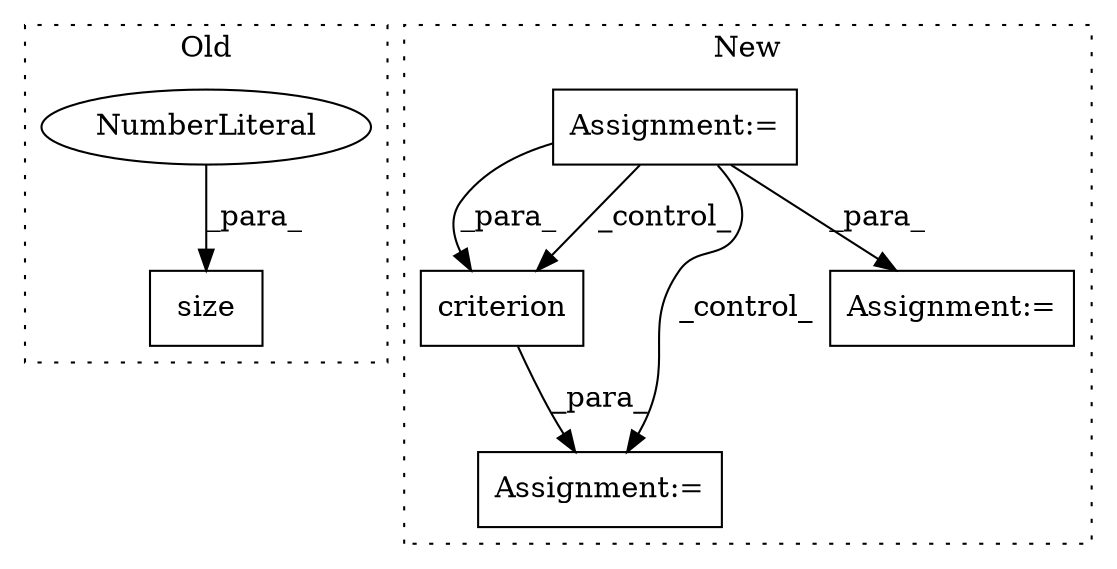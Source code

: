 digraph G {
subgraph cluster0 {
1 [label="size" a="32" s="2668,2674" l="5,1" shape="box"];
3 [label="NumberLiteral" a="34" s="2673" l="1" shape="ellipse"];
label = "Old";
style="dotted";
}
subgraph cluster1 {
2 [label="criterion" a="32" s="3562,3592" l="10,1" shape="box"];
4 [label="Assignment:=" a="7" s="2690" l="3" shape="box"];
5 [label="Assignment:=" a="7" s="3561" l="1" shape="box"];
6 [label="Assignment:=" a="7" s="3043" l="7" shape="box"];
label = "New";
style="dotted";
}
2 -> 5 [label="_para_"];
3 -> 1 [label="_para_"];
4 -> 2 [label="_para_"];
4 -> 5 [label="_control_"];
4 -> 2 [label="_control_"];
4 -> 6 [label="_para_"];
}